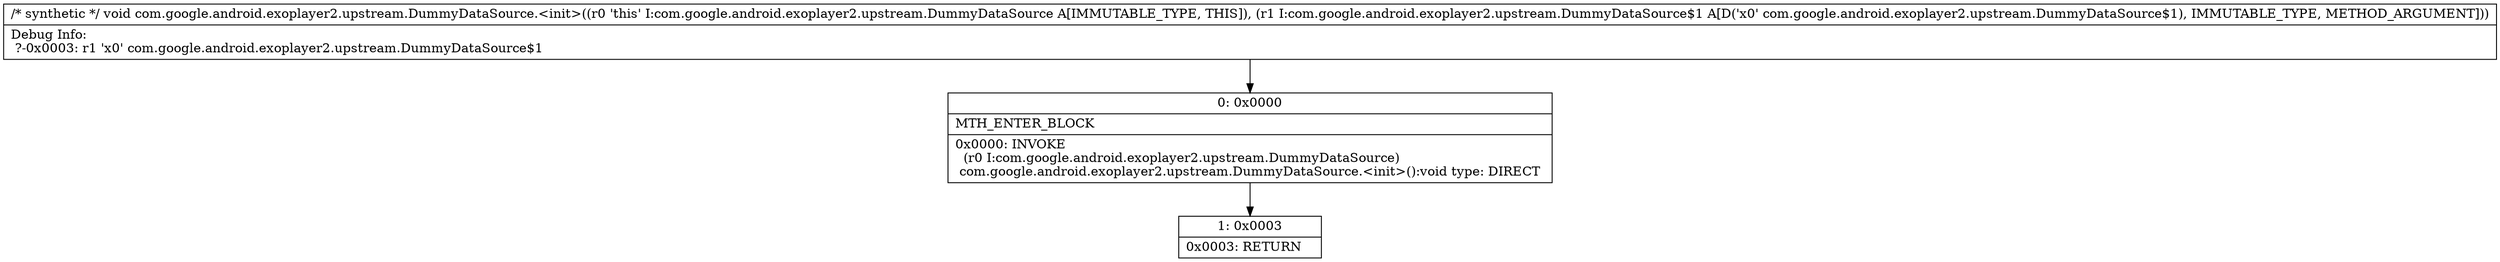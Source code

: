 digraph "CFG forcom.google.android.exoplayer2.upstream.DummyDataSource.\<init\>(Lcom\/google\/android\/exoplayer2\/upstream\/DummyDataSource$1;)V" {
Node_0 [shape=record,label="{0\:\ 0x0000|MTH_ENTER_BLOCK\l|0x0000: INVOKE  \l  (r0 I:com.google.android.exoplayer2.upstream.DummyDataSource)\l com.google.android.exoplayer2.upstream.DummyDataSource.\<init\>():void type: DIRECT \l}"];
Node_1 [shape=record,label="{1\:\ 0x0003|0x0003: RETURN   \l}"];
MethodNode[shape=record,label="{\/* synthetic *\/ void com.google.android.exoplayer2.upstream.DummyDataSource.\<init\>((r0 'this' I:com.google.android.exoplayer2.upstream.DummyDataSource A[IMMUTABLE_TYPE, THIS]), (r1 I:com.google.android.exoplayer2.upstream.DummyDataSource$1 A[D('x0' com.google.android.exoplayer2.upstream.DummyDataSource$1), IMMUTABLE_TYPE, METHOD_ARGUMENT]))  | Debug Info:\l  ?\-0x0003: r1 'x0' com.google.android.exoplayer2.upstream.DummyDataSource$1\l}"];
MethodNode -> Node_0;
Node_0 -> Node_1;
}

